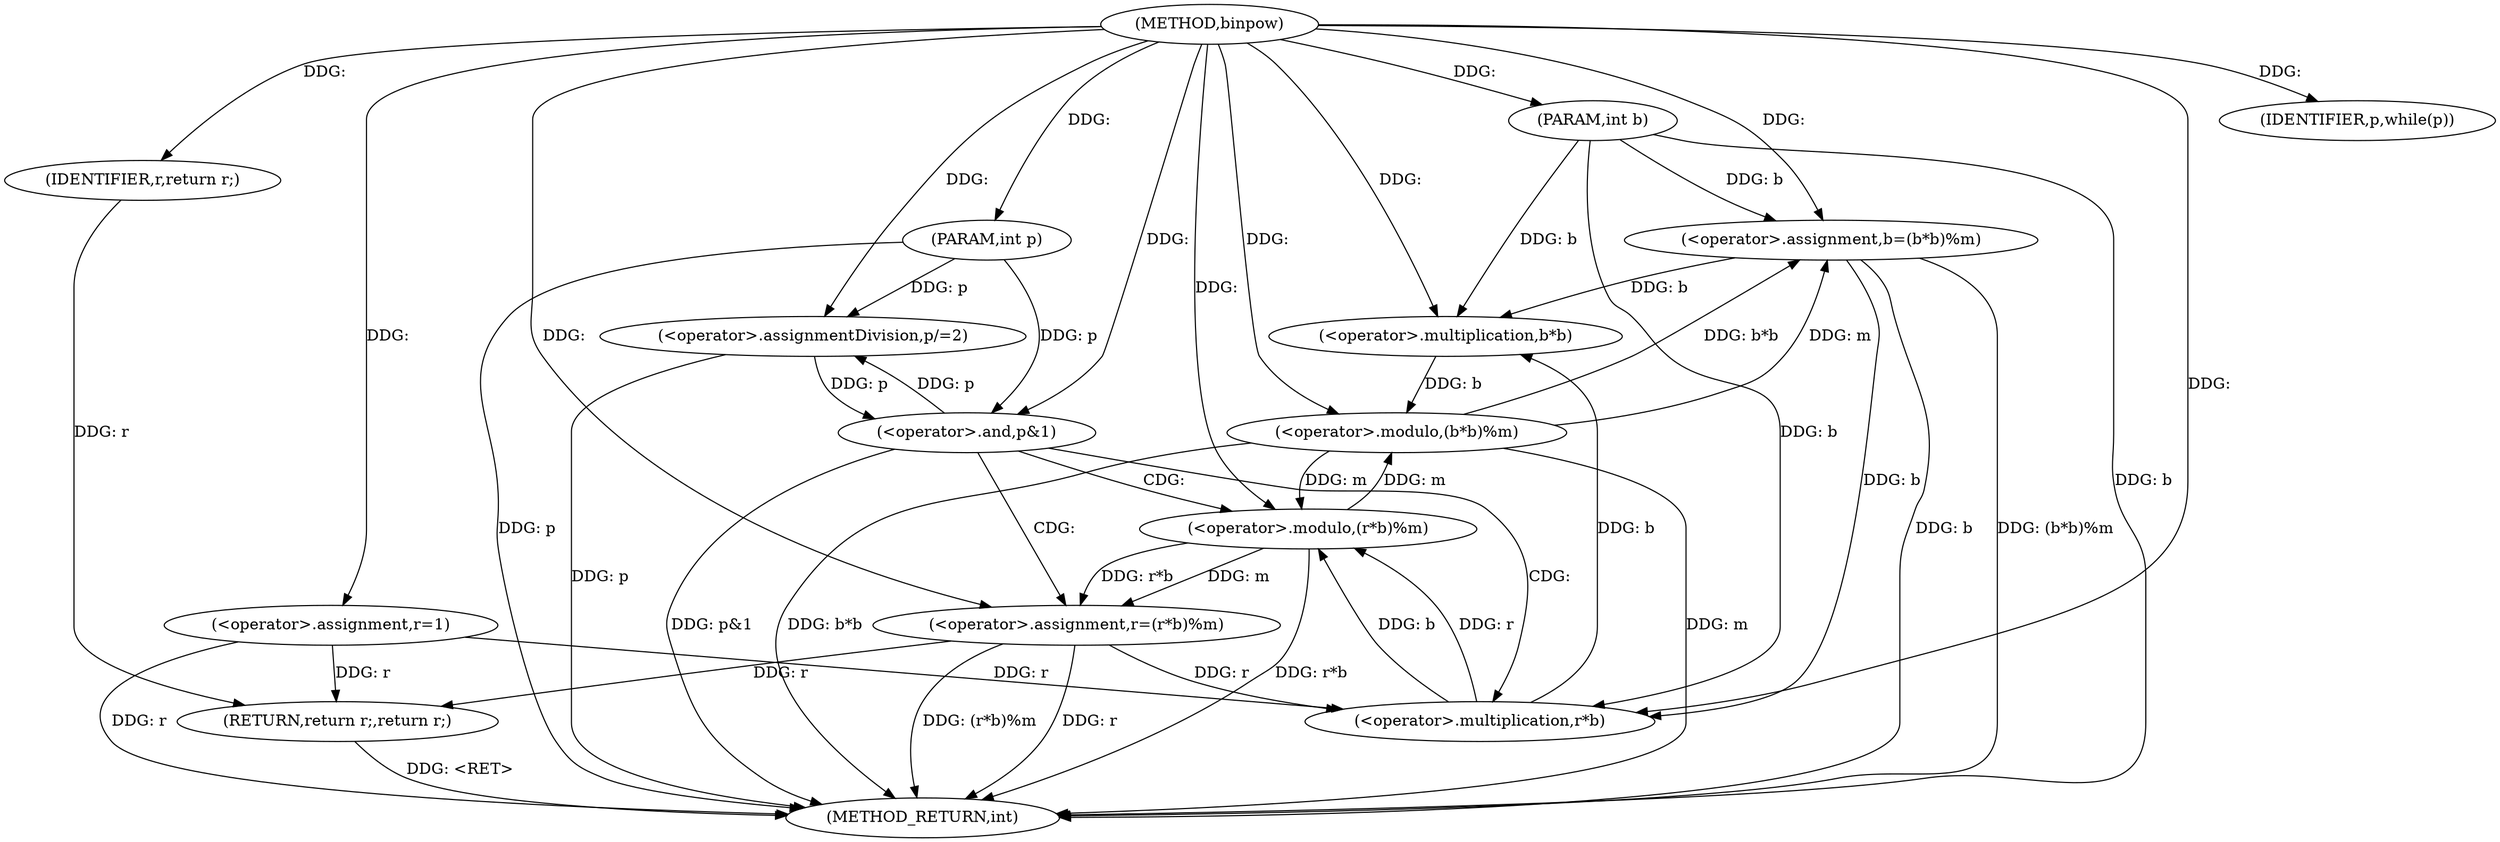 digraph "binpow" {  
"1000181" [label = "(METHOD,binpow)" ]
"1000215" [label = "(METHOD_RETURN,int)" ]
"1000182" [label = "(PARAM,int b)" ]
"1000183" [label = "(PARAM,int p)" ]
"1000186" [label = "(<operator>.assignment,r=1)" ]
"1000213" [label = "(RETURN,return r;,return r;)" ]
"1000190" [label = "(IDENTIFIER,p,while(p))" ]
"1000214" [label = "(IDENTIFIER,r,return r;)" ]
"1000203" [label = "(<operator>.assignment,b=(b*b)%m)" ]
"1000210" [label = "(<operator>.assignmentDivision,p/=2)" ]
"1000193" [label = "(<operator>.and,p&1)" ]
"1000196" [label = "(<operator>.assignment,r=(r*b)%m)" ]
"1000205" [label = "(<operator>.modulo,(b*b)%m)" ]
"1000198" [label = "(<operator>.modulo,(r*b)%m)" ]
"1000206" [label = "(<operator>.multiplication,b*b)" ]
"1000199" [label = "(<operator>.multiplication,r*b)" ]
  "1000182" -> "1000215"  [ label = "DDG: b"] 
  "1000183" -> "1000215"  [ label = "DDG: p"] 
  "1000186" -> "1000215"  [ label = "DDG: r"] 
  "1000193" -> "1000215"  [ label = "DDG: p&1"] 
  "1000196" -> "1000215"  [ label = "DDG: r"] 
  "1000198" -> "1000215"  [ label = "DDG: r*b"] 
  "1000196" -> "1000215"  [ label = "DDG: (r*b)%m"] 
  "1000203" -> "1000215"  [ label = "DDG: b"] 
  "1000205" -> "1000215"  [ label = "DDG: b*b"] 
  "1000205" -> "1000215"  [ label = "DDG: m"] 
  "1000203" -> "1000215"  [ label = "DDG: (b*b)%m"] 
  "1000210" -> "1000215"  [ label = "DDG: p"] 
  "1000213" -> "1000215"  [ label = "DDG: <RET>"] 
  "1000181" -> "1000182"  [ label = "DDG: "] 
  "1000181" -> "1000183"  [ label = "DDG: "] 
  "1000181" -> "1000186"  [ label = "DDG: "] 
  "1000214" -> "1000213"  [ label = "DDG: r"] 
  "1000186" -> "1000213"  [ label = "DDG: r"] 
  "1000196" -> "1000213"  [ label = "DDG: r"] 
  "1000181" -> "1000190"  [ label = "DDG: "] 
  "1000181" -> "1000214"  [ label = "DDG: "] 
  "1000205" -> "1000203"  [ label = "DDG: m"] 
  "1000205" -> "1000203"  [ label = "DDG: b*b"] 
  "1000181" -> "1000210"  [ label = "DDG: "] 
  "1000198" -> "1000196"  [ label = "DDG: m"] 
  "1000198" -> "1000196"  [ label = "DDG: r*b"] 
  "1000182" -> "1000203"  [ label = "DDG: b"] 
  "1000181" -> "1000203"  [ label = "DDG: "] 
  "1000193" -> "1000210"  [ label = "DDG: p"] 
  "1000183" -> "1000210"  [ label = "DDG: p"] 
  "1000210" -> "1000193"  [ label = "DDG: p"] 
  "1000183" -> "1000193"  [ label = "DDG: p"] 
  "1000181" -> "1000193"  [ label = "DDG: "] 
  "1000181" -> "1000196"  [ label = "DDG: "] 
  "1000206" -> "1000205"  [ label = "DDG: b"] 
  "1000198" -> "1000205"  [ label = "DDG: m"] 
  "1000181" -> "1000205"  [ label = "DDG: "] 
  "1000199" -> "1000198"  [ label = "DDG: b"] 
  "1000199" -> "1000198"  [ label = "DDG: r"] 
  "1000205" -> "1000198"  [ label = "DDG: m"] 
  "1000181" -> "1000198"  [ label = "DDG: "] 
  "1000199" -> "1000206"  [ label = "DDG: b"] 
  "1000203" -> "1000206"  [ label = "DDG: b"] 
  "1000182" -> "1000206"  [ label = "DDG: b"] 
  "1000181" -> "1000206"  [ label = "DDG: "] 
  "1000186" -> "1000199"  [ label = "DDG: r"] 
  "1000196" -> "1000199"  [ label = "DDG: r"] 
  "1000181" -> "1000199"  [ label = "DDG: "] 
  "1000203" -> "1000199"  [ label = "DDG: b"] 
  "1000182" -> "1000199"  [ label = "DDG: b"] 
  "1000193" -> "1000199"  [ label = "CDG: "] 
  "1000193" -> "1000198"  [ label = "CDG: "] 
  "1000193" -> "1000196"  [ label = "CDG: "] 
}
